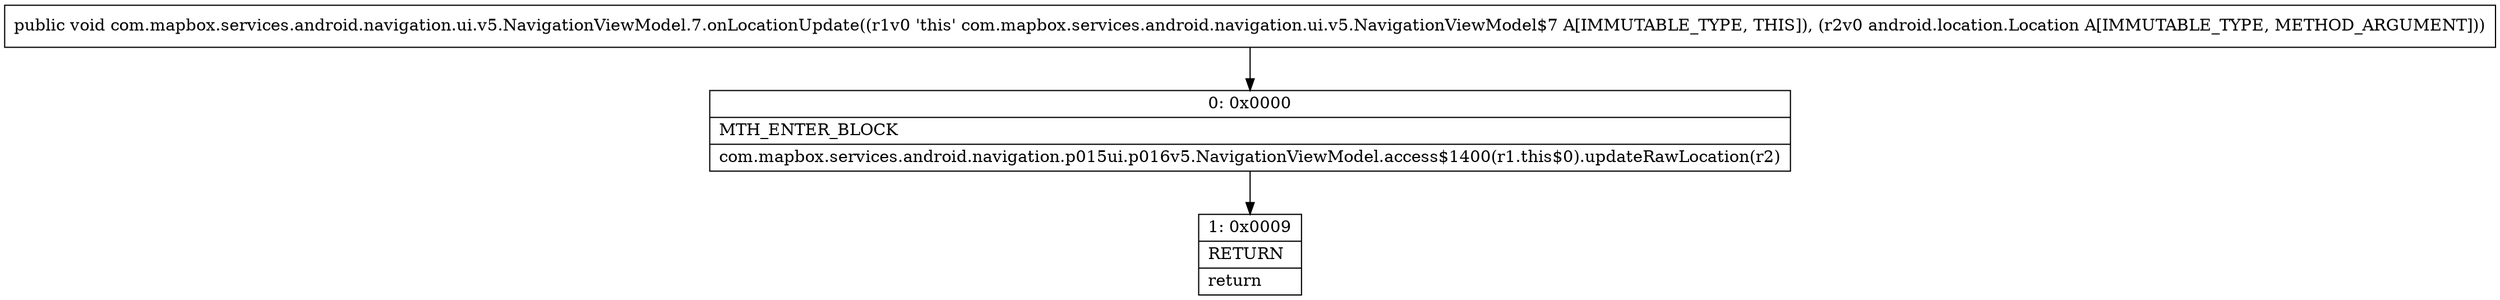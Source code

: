 digraph "CFG forcom.mapbox.services.android.navigation.ui.v5.NavigationViewModel.7.onLocationUpdate(Landroid\/location\/Location;)V" {
Node_0 [shape=record,label="{0\:\ 0x0000|MTH_ENTER_BLOCK\l|com.mapbox.services.android.navigation.p015ui.p016v5.NavigationViewModel.access$1400(r1.this$0).updateRawLocation(r2)\l}"];
Node_1 [shape=record,label="{1\:\ 0x0009|RETURN\l|return\l}"];
MethodNode[shape=record,label="{public void com.mapbox.services.android.navigation.ui.v5.NavigationViewModel.7.onLocationUpdate((r1v0 'this' com.mapbox.services.android.navigation.ui.v5.NavigationViewModel$7 A[IMMUTABLE_TYPE, THIS]), (r2v0 android.location.Location A[IMMUTABLE_TYPE, METHOD_ARGUMENT])) }"];
MethodNode -> Node_0;
Node_0 -> Node_1;
}

